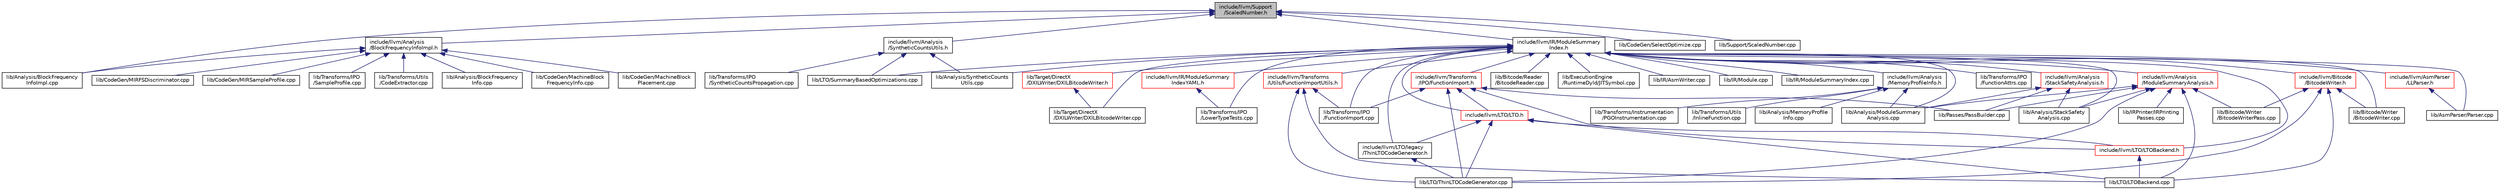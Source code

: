 digraph "include/llvm/Support/ScaledNumber.h"
{
 // LATEX_PDF_SIZE
  bgcolor="transparent";
  edge [fontname="Helvetica",fontsize="10",labelfontname="Helvetica",labelfontsize="10"];
  node [fontname="Helvetica",fontsize="10",shape=record];
  Node1 [label="include/llvm/Support\l/ScaledNumber.h",height=0.2,width=0.4,color="black", fillcolor="grey75", style="filled", fontcolor="black",tooltip=" "];
  Node1 -> Node2 [dir="back",color="midnightblue",fontsize="10",style="solid",fontname="Helvetica"];
  Node2 [label="include/llvm/Analysis\l/BlockFrequencyInfoImpl.h",height=0.2,width=0.4,color="black",URL="$BlockFrequencyInfoImpl_8h.html",tooltip=" "];
  Node2 -> Node3 [dir="back",color="midnightblue",fontsize="10",style="solid",fontname="Helvetica"];
  Node3 [label="lib/Analysis/BlockFrequency\lInfo.cpp",height=0.2,width=0.4,color="black",URL="$BlockFrequencyInfo_8cpp.html",tooltip=" "];
  Node2 -> Node4 [dir="back",color="midnightblue",fontsize="10",style="solid",fontname="Helvetica"];
  Node4 [label="lib/Analysis/BlockFrequency\lInfoImpl.cpp",height=0.2,width=0.4,color="black",URL="$BlockFrequencyInfoImpl_8cpp.html",tooltip=" "];
  Node2 -> Node5 [dir="back",color="midnightblue",fontsize="10",style="solid",fontname="Helvetica"];
  Node5 [label="lib/CodeGen/MachineBlock\lFrequencyInfo.cpp",height=0.2,width=0.4,color="black",URL="$MachineBlockFrequencyInfo_8cpp.html",tooltip=" "];
  Node2 -> Node6 [dir="back",color="midnightblue",fontsize="10",style="solid",fontname="Helvetica"];
  Node6 [label="lib/CodeGen/MachineBlock\lPlacement.cpp",height=0.2,width=0.4,color="black",URL="$MachineBlockPlacement_8cpp.html",tooltip=" "];
  Node2 -> Node7 [dir="back",color="midnightblue",fontsize="10",style="solid",fontname="Helvetica"];
  Node7 [label="lib/CodeGen/MIRFSDiscriminator.cpp",height=0.2,width=0.4,color="black",URL="$MIRFSDiscriminator_8cpp.html",tooltip=" "];
  Node2 -> Node8 [dir="back",color="midnightblue",fontsize="10",style="solid",fontname="Helvetica"];
  Node8 [label="lib/CodeGen/MIRSampleProfile.cpp",height=0.2,width=0.4,color="black",URL="$MIRSampleProfile_8cpp.html",tooltip=" "];
  Node2 -> Node9 [dir="back",color="midnightblue",fontsize="10",style="solid",fontname="Helvetica"];
  Node9 [label="lib/Transforms/IPO\l/SampleProfile.cpp",height=0.2,width=0.4,color="black",URL="$SampleProfile_8cpp.html",tooltip=" "];
  Node2 -> Node10 [dir="back",color="midnightblue",fontsize="10",style="solid",fontname="Helvetica"];
  Node10 [label="lib/Transforms/Utils\l/CodeExtractor.cpp",height=0.2,width=0.4,color="black",URL="$CodeExtractor_8cpp.html",tooltip=" "];
  Node1 -> Node11 [dir="back",color="midnightblue",fontsize="10",style="solid",fontname="Helvetica"];
  Node11 [label="include/llvm/Analysis\l/SyntheticCountsUtils.h",height=0.2,width=0.4,color="black",URL="$SyntheticCountsUtils_8h.html",tooltip=" "];
  Node11 -> Node12 [dir="back",color="midnightblue",fontsize="10",style="solid",fontname="Helvetica"];
  Node12 [label="lib/Analysis/SyntheticCounts\lUtils.cpp",height=0.2,width=0.4,color="black",URL="$SyntheticCountsUtils_8cpp.html",tooltip=" "];
  Node11 -> Node13 [dir="back",color="midnightblue",fontsize="10",style="solid",fontname="Helvetica"];
  Node13 [label="lib/LTO/SummaryBasedOptimizations.cpp",height=0.2,width=0.4,color="black",URL="$SummaryBasedOptimizations_8cpp.html",tooltip=" "];
  Node11 -> Node14 [dir="back",color="midnightblue",fontsize="10",style="solid",fontname="Helvetica"];
  Node14 [label="lib/Transforms/IPO\l/SyntheticCountsPropagation.cpp",height=0.2,width=0.4,color="black",URL="$SyntheticCountsPropagation_8cpp.html",tooltip=" "];
  Node1 -> Node15 [dir="back",color="midnightblue",fontsize="10",style="solid",fontname="Helvetica"];
  Node15 [label="include/llvm/IR/ModuleSummary\lIndex.h",height=0.2,width=0.4,color="black",URL="$ModuleSummaryIndex_8h.html",tooltip=" "];
  Node15 -> Node16 [dir="back",color="midnightblue",fontsize="10",style="solid",fontname="Helvetica"];
  Node16 [label="include/llvm/Analysis\l/MemoryProfileInfo.h",height=0.2,width=0.4,color="black",URL="$MemoryProfileInfo_8h.html",tooltip=" "];
  Node16 -> Node17 [dir="back",color="midnightblue",fontsize="10",style="solid",fontname="Helvetica"];
  Node17 [label="lib/Analysis/MemoryProfile\lInfo.cpp",height=0.2,width=0.4,color="black",URL="$MemoryProfileInfo_8cpp.html",tooltip=" "];
  Node16 -> Node18 [dir="back",color="midnightblue",fontsize="10",style="solid",fontname="Helvetica"];
  Node18 [label="lib/Analysis/ModuleSummary\lAnalysis.cpp",height=0.2,width=0.4,color="black",URL="$ModuleSummaryAnalysis_8cpp.html",tooltip=" "];
  Node16 -> Node19 [dir="back",color="midnightblue",fontsize="10",style="solid",fontname="Helvetica"];
  Node19 [label="lib/Transforms/Instrumentation\l/PGOInstrumentation.cpp",height=0.2,width=0.4,color="black",URL="$PGOInstrumentation_8cpp.html",tooltip=" "];
  Node16 -> Node20 [dir="back",color="midnightblue",fontsize="10",style="solid",fontname="Helvetica"];
  Node20 [label="lib/Transforms/Utils\l/InlineFunction.cpp",height=0.2,width=0.4,color="black",URL="$InlineFunction_8cpp.html",tooltip=" "];
  Node15 -> Node21 [dir="back",color="midnightblue",fontsize="10",style="solid",fontname="Helvetica"];
  Node21 [label="include/llvm/Analysis\l/ModuleSummaryAnalysis.h",height=0.2,width=0.4,color="red",URL="$ModuleSummaryAnalysis_8h.html",tooltip=" "];
  Node21 -> Node18 [dir="back",color="midnightblue",fontsize="10",style="solid",fontname="Helvetica"];
  Node21 -> Node22 [dir="back",color="midnightblue",fontsize="10",style="solid",fontname="Helvetica"];
  Node22 [label="lib/Analysis/StackSafety\lAnalysis.cpp",height=0.2,width=0.4,color="black",URL="$StackSafetyAnalysis_8cpp.html",tooltip=" "];
  Node21 -> Node23 [dir="back",color="midnightblue",fontsize="10",style="solid",fontname="Helvetica"];
  Node23 [label="lib/Bitcode/Writer\l/BitcodeWriterPass.cpp",height=0.2,width=0.4,color="black",URL="$BitcodeWriterPass_8cpp.html",tooltip=" "];
  Node21 -> Node24 [dir="back",color="midnightblue",fontsize="10",style="solid",fontname="Helvetica"];
  Node24 [label="lib/IRPrinter/IRPrinting\lPasses.cpp",height=0.2,width=0.4,color="black",URL="$rinter_2IRPrintingPasses_8cpp.html",tooltip=" "];
  Node21 -> Node25 [dir="back",color="midnightblue",fontsize="10",style="solid",fontname="Helvetica"];
  Node25 [label="lib/LTO/LTOBackend.cpp",height=0.2,width=0.4,color="black",URL="$LTOBackend_8cpp.html",tooltip=" "];
  Node21 -> Node26 [dir="back",color="midnightblue",fontsize="10",style="solid",fontname="Helvetica"];
  Node26 [label="lib/LTO/ThinLTOCodeGenerator.cpp",height=0.2,width=0.4,color="black",URL="$ThinLTOCodeGenerator_8cpp.html",tooltip=" "];
  Node21 -> Node27 [dir="back",color="midnightblue",fontsize="10",style="solid",fontname="Helvetica"];
  Node27 [label="lib/Passes/PassBuilder.cpp",height=0.2,width=0.4,color="black",URL="$PassBuilder_8cpp.html",tooltip=" "];
  Node15 -> Node30 [dir="back",color="midnightblue",fontsize="10",style="solid",fontname="Helvetica"];
  Node30 [label="include/llvm/Analysis\l/StackSafetyAnalysis.h",height=0.2,width=0.4,color="red",URL="$StackSafetyAnalysis_8h.html",tooltip=" "];
  Node30 -> Node18 [dir="back",color="midnightblue",fontsize="10",style="solid",fontname="Helvetica"];
  Node30 -> Node22 [dir="back",color="midnightblue",fontsize="10",style="solid",fontname="Helvetica"];
  Node30 -> Node27 [dir="back",color="midnightblue",fontsize="10",style="solid",fontname="Helvetica"];
  Node15 -> Node37 [dir="back",color="midnightblue",fontsize="10",style="solid",fontname="Helvetica"];
  Node37 [label="include/llvm/AsmParser\l/LLParser.h",height=0.2,width=0.4,color="red",URL="$LLParser_8h.html",tooltip=" "];
  Node37 -> Node39 [dir="back",color="midnightblue",fontsize="10",style="solid",fontname="Helvetica"];
  Node39 [label="lib/AsmParser/Parser.cpp",height=0.2,width=0.4,color="black",URL="$AsmParser_2Parser_8cpp.html",tooltip=" "];
  Node15 -> Node40 [dir="back",color="midnightblue",fontsize="10",style="solid",fontname="Helvetica"];
  Node40 [label="include/llvm/Bitcode\l/BitcodeWriter.h",height=0.2,width=0.4,color="red",URL="$BitcodeWriter_8h.html",tooltip=" "];
  Node40 -> Node41 [dir="back",color="midnightblue",fontsize="10",style="solid",fontname="Helvetica"];
  Node41 [label="lib/Bitcode/Writer\l/BitcodeWriter.cpp",height=0.2,width=0.4,color="black",URL="$BitcodeWriter_8cpp.html",tooltip=" "];
  Node40 -> Node23 [dir="back",color="midnightblue",fontsize="10",style="solid",fontname="Helvetica"];
  Node40 -> Node25 [dir="back",color="midnightblue",fontsize="10",style="solid",fontname="Helvetica"];
  Node40 -> Node26 [dir="back",color="midnightblue",fontsize="10",style="solid",fontname="Helvetica"];
  Node15 -> Node50 [dir="back",color="midnightblue",fontsize="10",style="solid",fontname="Helvetica"];
  Node50 [label="include/llvm/IR/ModuleSummary\lIndexYAML.h",height=0.2,width=0.4,color="red",URL="$ModuleSummaryIndexYAML_8h.html",tooltip=" "];
  Node50 -> Node51 [dir="back",color="midnightblue",fontsize="10",style="solid",fontname="Helvetica"];
  Node51 [label="lib/Transforms/IPO\l/LowerTypeTests.cpp",height=0.2,width=0.4,color="black",URL="$LowerTypeTests_8cpp.html",tooltip=" "];
  Node15 -> Node52 [dir="back",color="midnightblue",fontsize="10",style="solid",fontname="Helvetica"];
  Node52 [label="include/llvm/LTO/legacy\l/ThinLTOCodeGenerator.h",height=0.2,width=0.4,color="black",URL="$ThinLTOCodeGenerator_8h.html",tooltip=" "];
  Node52 -> Node26 [dir="back",color="midnightblue",fontsize="10",style="solid",fontname="Helvetica"];
  Node15 -> Node53 [dir="back",color="midnightblue",fontsize="10",style="solid",fontname="Helvetica"];
  Node53 [label="include/llvm/LTO/LTO.h",height=0.2,width=0.4,color="red",URL="$LTO_8h.html",tooltip=" "];
  Node53 -> Node52 [dir="back",color="midnightblue",fontsize="10",style="solid",fontname="Helvetica"];
  Node53 -> Node57 [dir="back",color="midnightblue",fontsize="10",style="solid",fontname="Helvetica"];
  Node57 [label="include/llvm/LTO/LTOBackend.h",height=0.2,width=0.4,color="red",URL="$LTOBackend_8h.html",tooltip=" "];
  Node57 -> Node25 [dir="back",color="midnightblue",fontsize="10",style="solid",fontname="Helvetica"];
  Node53 -> Node25 [dir="back",color="midnightblue",fontsize="10",style="solid",fontname="Helvetica"];
  Node53 -> Node26 [dir="back",color="midnightblue",fontsize="10",style="solid",fontname="Helvetica"];
  Node15 -> Node57 [dir="back",color="midnightblue",fontsize="10",style="solid",fontname="Helvetica"];
  Node15 -> Node58 [dir="back",color="midnightblue",fontsize="10",style="solid",fontname="Helvetica"];
  Node58 [label="include/llvm/Transforms\l/IPO/FunctionImport.h",height=0.2,width=0.4,color="red",URL="$FunctionImport_8h.html",tooltip=" "];
  Node58 -> Node53 [dir="back",color="midnightblue",fontsize="10",style="solid",fontname="Helvetica"];
  Node58 -> Node57 [dir="back",color="midnightblue",fontsize="10",style="solid",fontname="Helvetica"];
  Node58 -> Node26 [dir="back",color="midnightblue",fontsize="10",style="solid",fontname="Helvetica"];
  Node58 -> Node27 [dir="back",color="midnightblue",fontsize="10",style="solid",fontname="Helvetica"];
  Node58 -> Node59 [dir="back",color="midnightblue",fontsize="10",style="solid",fontname="Helvetica"];
  Node59 [label="lib/Transforms/IPO\l/FunctionImport.cpp",height=0.2,width=0.4,color="black",URL="$FunctionImport_8cpp.html",tooltip=" "];
  Node15 -> Node60 [dir="back",color="midnightblue",fontsize="10",style="solid",fontname="Helvetica"];
  Node60 [label="include/llvm/Transforms\l/Utils/FunctionImportUtils.h",height=0.2,width=0.4,color="red",URL="$FunctionImportUtils_8h.html",tooltip=" "];
  Node60 -> Node25 [dir="back",color="midnightblue",fontsize="10",style="solid",fontname="Helvetica"];
  Node60 -> Node26 [dir="back",color="midnightblue",fontsize="10",style="solid",fontname="Helvetica"];
  Node60 -> Node59 [dir="back",color="midnightblue",fontsize="10",style="solid",fontname="Helvetica"];
  Node15 -> Node18 [dir="back",color="midnightblue",fontsize="10",style="solid",fontname="Helvetica"];
  Node15 -> Node22 [dir="back",color="midnightblue",fontsize="10",style="solid",fontname="Helvetica"];
  Node15 -> Node12 [dir="back",color="midnightblue",fontsize="10",style="solid",fontname="Helvetica"];
  Node15 -> Node39 [dir="back",color="midnightblue",fontsize="10",style="solid",fontname="Helvetica"];
  Node15 -> Node62 [dir="back",color="midnightblue",fontsize="10",style="solid",fontname="Helvetica"];
  Node62 [label="lib/Bitcode/Reader\l/BitcodeReader.cpp",height=0.2,width=0.4,color="black",URL="$BitcodeReader_8cpp.html",tooltip=" "];
  Node15 -> Node41 [dir="back",color="midnightblue",fontsize="10",style="solid",fontname="Helvetica"];
  Node15 -> Node63 [dir="back",color="midnightblue",fontsize="10",style="solid",fontname="Helvetica"];
  Node63 [label="lib/ExecutionEngine\l/RuntimeDyld/JITSymbol.cpp",height=0.2,width=0.4,color="black",URL="$JITSymbol_8cpp.html",tooltip=" "];
  Node15 -> Node64 [dir="back",color="midnightblue",fontsize="10",style="solid",fontname="Helvetica"];
  Node64 [label="lib/IR/AsmWriter.cpp",height=0.2,width=0.4,color="black",URL="$AsmWriter_8cpp.html",tooltip=" "];
  Node15 -> Node65 [dir="back",color="midnightblue",fontsize="10",style="solid",fontname="Helvetica"];
  Node65 [label="lib/IR/Module.cpp",height=0.2,width=0.4,color="black",URL="$Module_8cpp.html",tooltip=" "];
  Node15 -> Node66 [dir="back",color="midnightblue",fontsize="10",style="solid",fontname="Helvetica"];
  Node66 [label="lib/IR/ModuleSummaryIndex.cpp",height=0.2,width=0.4,color="black",URL="$ModuleSummaryIndex_8cpp.html",tooltip=" "];
  Node15 -> Node13 [dir="back",color="midnightblue",fontsize="10",style="solid",fontname="Helvetica"];
  Node15 -> Node67 [dir="back",color="midnightblue",fontsize="10",style="solid",fontname="Helvetica"];
  Node67 [label="lib/Target/DirectX\l/DXILWriter/DXILBitcodeWriter.h",height=0.2,width=0.4,color="red",URL="$DXILBitcodeWriter_8h.html",tooltip=" "];
  Node67 -> Node68 [dir="back",color="midnightblue",fontsize="10",style="solid",fontname="Helvetica"];
  Node68 [label="lib/Target/DirectX\l/DXILWriter/DXILBitcodeWriter.cpp",height=0.2,width=0.4,color="black",URL="$DXILBitcodeWriter_8cpp.html",tooltip=" "];
  Node15 -> Node68 [dir="back",color="midnightblue",fontsize="10",style="solid",fontname="Helvetica"];
  Node15 -> Node69 [dir="back",color="midnightblue",fontsize="10",style="solid",fontname="Helvetica"];
  Node69 [label="lib/Transforms/IPO\l/FunctionAttrs.cpp",height=0.2,width=0.4,color="black",URL="$FunctionAttrs_8cpp.html",tooltip=" "];
  Node15 -> Node59 [dir="back",color="midnightblue",fontsize="10",style="solid",fontname="Helvetica"];
  Node15 -> Node51 [dir="back",color="midnightblue",fontsize="10",style="solid",fontname="Helvetica"];
  Node1 -> Node4 [dir="back",color="midnightblue",fontsize="10",style="solid",fontname="Helvetica"];
  Node1 -> Node70 [dir="back",color="midnightblue",fontsize="10",style="solid",fontname="Helvetica"];
  Node70 [label="lib/CodeGen/SelectOptimize.cpp",height=0.2,width=0.4,color="black",URL="$SelectOptimize_8cpp.html",tooltip=" "];
  Node1 -> Node71 [dir="back",color="midnightblue",fontsize="10",style="solid",fontname="Helvetica"];
  Node71 [label="lib/Support/ScaledNumber.cpp",height=0.2,width=0.4,color="black",URL="$ScaledNumber_8cpp.html",tooltip=" "];
}
